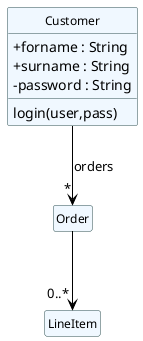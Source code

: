 @startuml test

hide circle
hide empty members
hide empty methods

skinparam classAttributeIconSize 0

skinparam roundcorner 5

skinparam class {
	BackgroundColor AliceBlue
	BorderColor DarkSlateGray
	ArrowColor Black
	FontColor Black
	FontSize 12
	FontName Helvetica
}

skinparam arrow {
    MessageAlign center
}


class Customer {
	+forname : String
	+surname : String
	-password : String
	login(user,pass) 
		
	}

Class Order {

}

Class LineItem {

}

Customer --> Order : orders"*"

Order --> LineItem : " " "0..*"






@enduml
